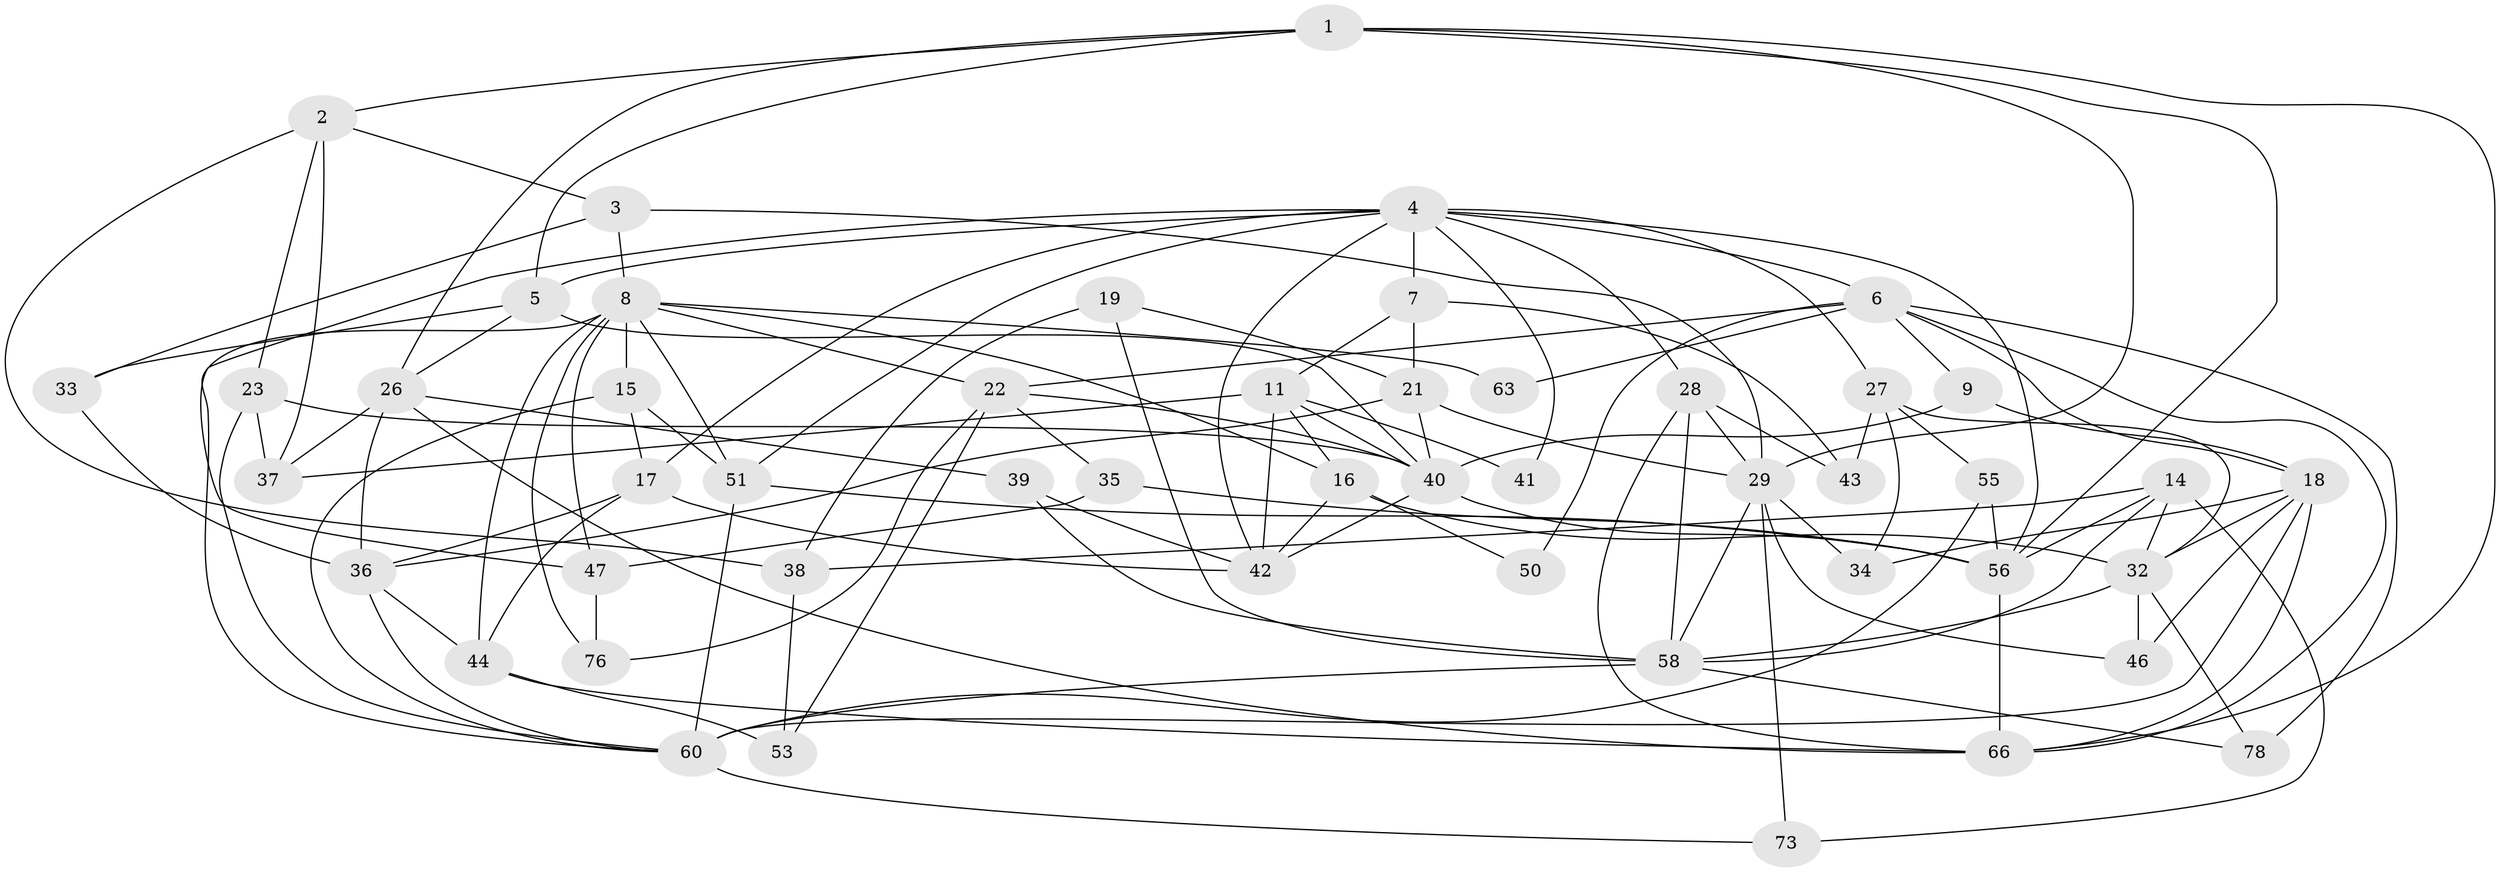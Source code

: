 // original degree distribution, {6: 0.11392405063291139, 3: 0.3291139240506329, 2: 0.11392405063291139, 7: 0.05063291139240506, 5: 0.17721518987341772, 4: 0.21518987341772153}
// Generated by graph-tools (version 1.1) at 2025/41/03/06/25 10:41:55]
// undirected, 50 vertices, 125 edges
graph export_dot {
graph [start="1"]
  node [color=gray90,style=filled];
  1 [super="+71"];
  2 [super="+49"];
  3 [super="+10"];
  4 [super="+69"];
  5;
  6 [super="+12"];
  7 [super="+13"];
  8 [super="+31"];
  9 [super="+74"];
  11;
  14 [super="+25"];
  15 [super="+52"];
  16;
  17 [super="+20"];
  18 [super="+24"];
  19;
  21 [super="+68"];
  22 [super="+70"];
  23 [super="+30"];
  26;
  27 [super="+57"];
  28 [super="+45"];
  29 [super="+67"];
  32 [super="+64"];
  33;
  34;
  35;
  36;
  37 [super="+54"];
  38;
  39;
  40 [super="+65"];
  41;
  42;
  43 [super="+48"];
  44 [super="+59"];
  46 [super="+62"];
  47;
  50;
  51;
  53;
  55 [super="+79"];
  56 [super="+77"];
  58 [super="+75"];
  60 [super="+61"];
  63;
  66 [super="+72"];
  73;
  76;
  78;
  1 -- 66;
  1 -- 56;
  1 -- 5;
  1 -- 26;
  1 -- 2;
  1 -- 29;
  2 -- 37 [weight=2];
  2 -- 3;
  2 -- 38;
  2 -- 23;
  3 -- 8;
  3 -- 33;
  3 -- 29;
  4 -- 56;
  4 -- 7;
  4 -- 17;
  4 -- 41;
  4 -- 47;
  4 -- 51;
  4 -- 5;
  4 -- 6;
  4 -- 42;
  4 -- 28;
  4 -- 27;
  5 -- 26;
  5 -- 33;
  5 -- 40;
  6 -- 50 [weight=2];
  6 -- 78;
  6 -- 63;
  6 -- 66;
  6 -- 18;
  6 -- 22;
  6 -- 9;
  7 -- 21;
  7 -- 43;
  7 -- 11;
  8 -- 51;
  8 -- 47;
  8 -- 15;
  8 -- 63;
  8 -- 16;
  8 -- 22;
  8 -- 44;
  8 -- 76;
  8 -- 60;
  9 -- 18;
  9 -- 40;
  11 -- 42;
  11 -- 40;
  11 -- 16;
  11 -- 41;
  11 -- 37;
  14 -- 73;
  14 -- 38;
  14 -- 56;
  14 -- 32;
  14 -- 58;
  15 -- 51;
  15 -- 60;
  15 -- 17;
  16 -- 32;
  16 -- 42;
  16 -- 50;
  17 -- 42;
  17 -- 36;
  17 -- 44;
  18 -- 34;
  18 -- 60;
  18 -- 66;
  18 -- 46;
  18 -- 32;
  19 -- 58;
  19 -- 38;
  19 -- 21;
  21 -- 36;
  21 -- 40;
  21 -- 29;
  22 -- 53;
  22 -- 76;
  22 -- 40;
  22 -- 35;
  23 -- 40;
  23 -- 60;
  23 -- 37;
  26 -- 36;
  26 -- 39;
  26 -- 37;
  26 -- 66;
  27 -- 34;
  27 -- 43;
  27 -- 55;
  27 -- 32 [weight=2];
  28 -- 29;
  28 -- 43 [weight=2];
  28 -- 66;
  28 -- 58;
  29 -- 73;
  29 -- 34;
  29 -- 58;
  29 -- 46;
  32 -- 78;
  32 -- 46;
  32 -- 58;
  33 -- 36;
  35 -- 47;
  35 -- 56;
  36 -- 60;
  36 -- 44;
  38 -- 53;
  39 -- 42;
  39 -- 58;
  40 -- 42;
  40 -- 56;
  44 -- 66;
  44 -- 53;
  47 -- 76;
  51 -- 56;
  51 -- 60;
  55 -- 60;
  55 -- 56;
  56 -- 66;
  58 -- 78;
  58 -- 60;
  60 -- 73;
}
